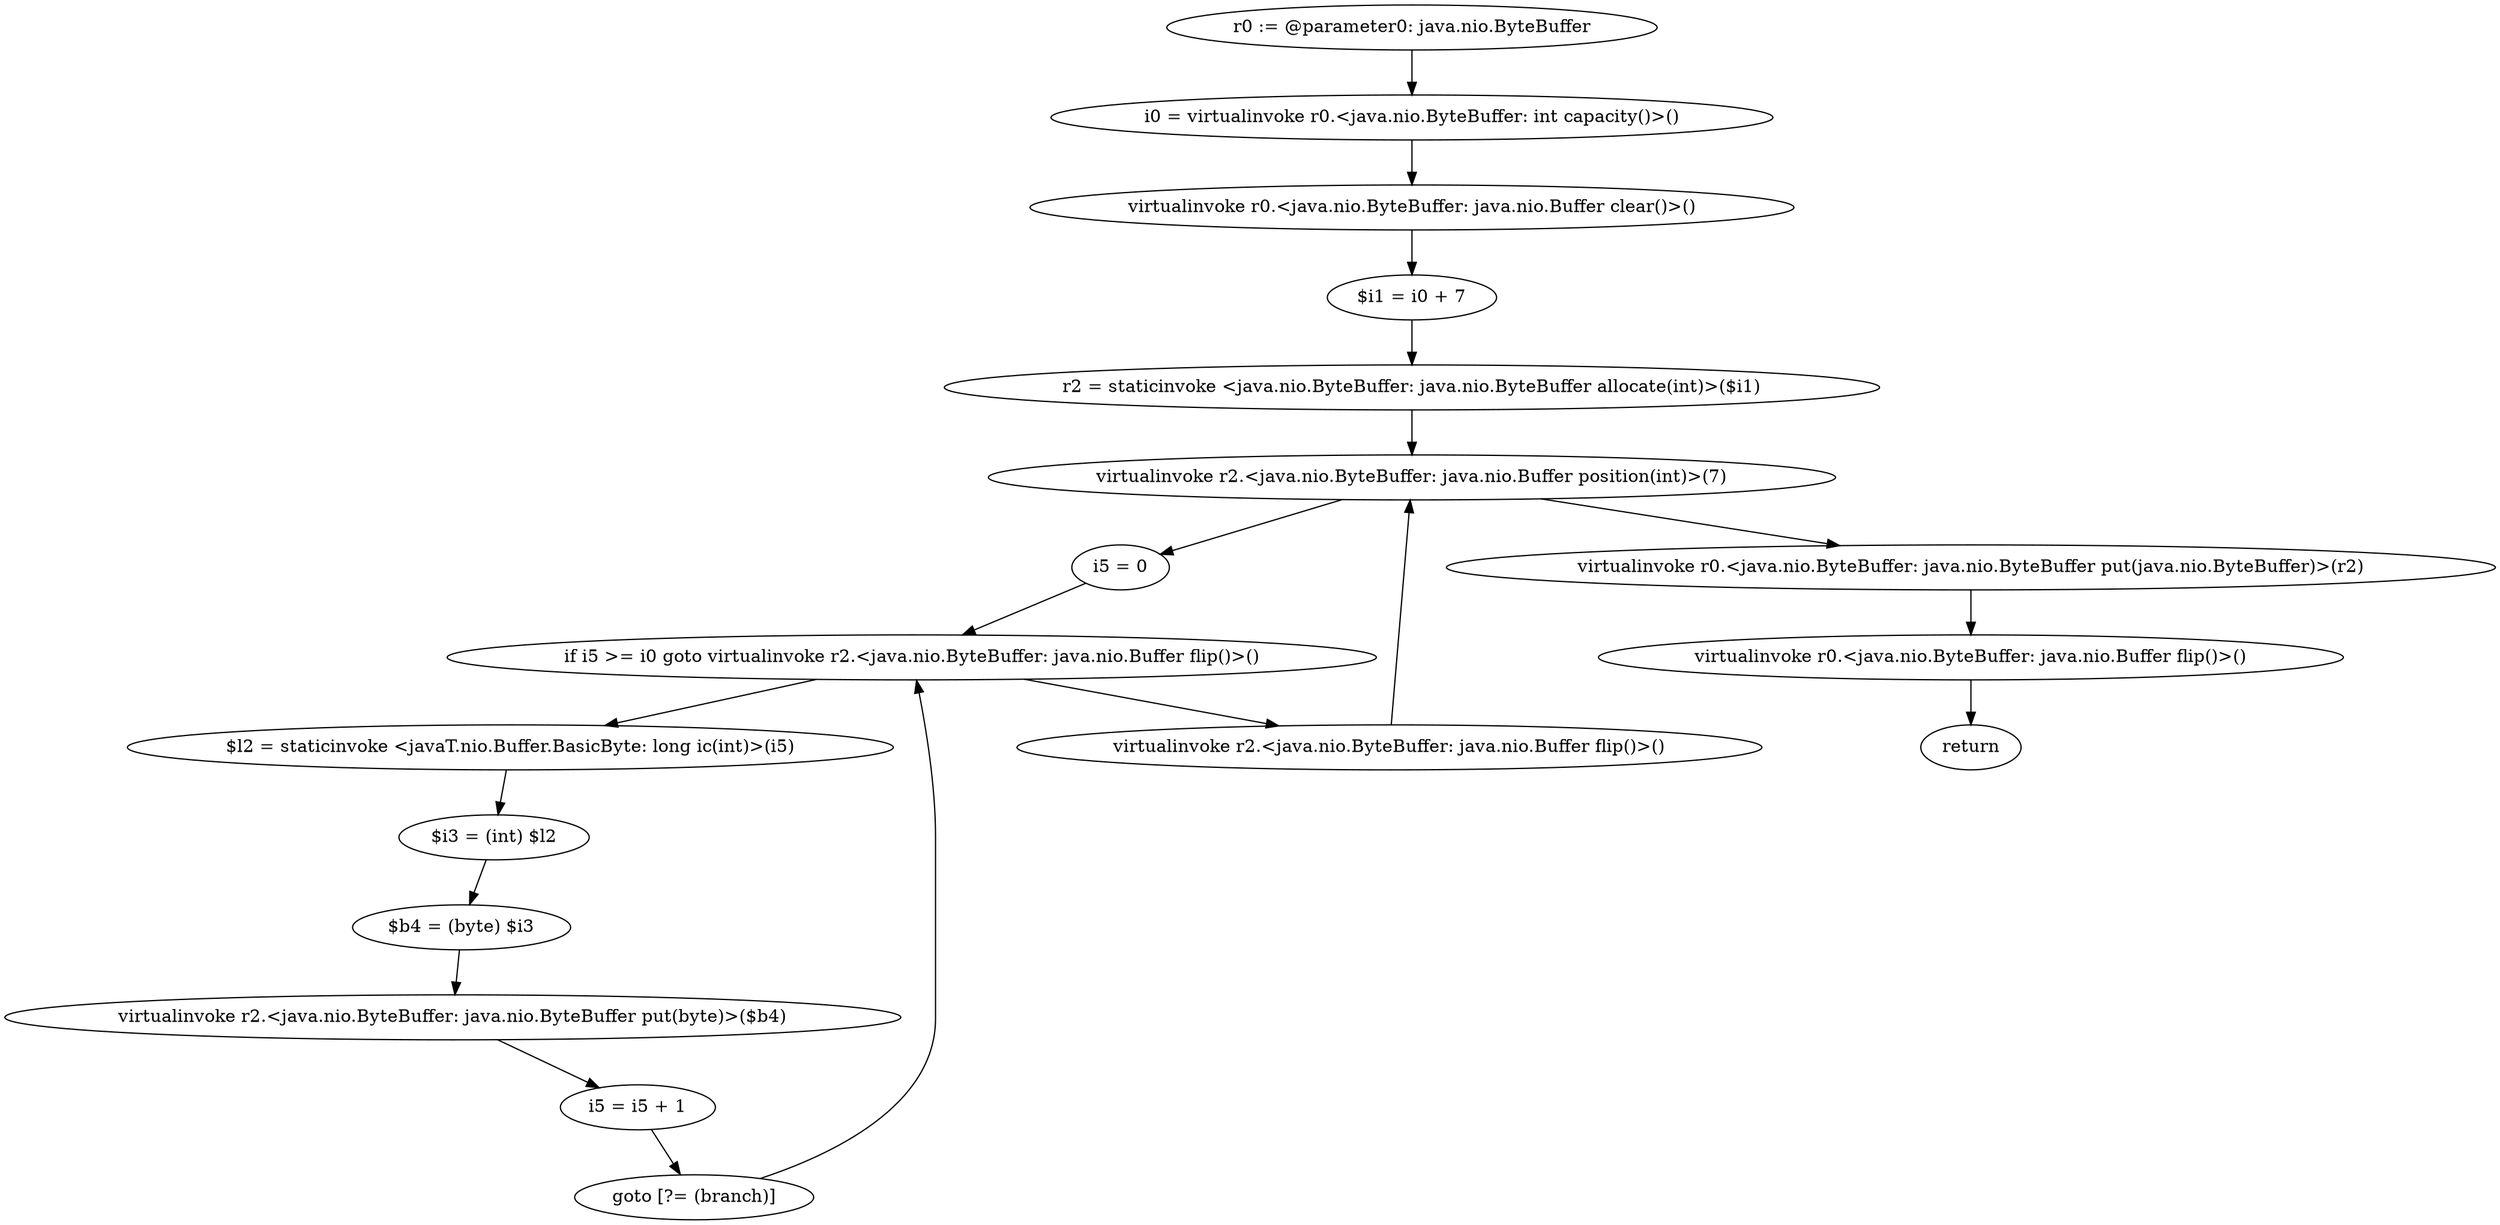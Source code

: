 digraph "unitGraph" {
    "r0 := @parameter0: java.nio.ByteBuffer"
    "i0 = virtualinvoke r0.<java.nio.ByteBuffer: int capacity()>()"
    "virtualinvoke r0.<java.nio.ByteBuffer: java.nio.Buffer clear()>()"
    "$i1 = i0 + 7"
    "r2 = staticinvoke <java.nio.ByteBuffer: java.nio.ByteBuffer allocate(int)>($i1)"
    "virtualinvoke r2.<java.nio.ByteBuffer: java.nio.Buffer position(int)>(7)"
    "i5 = 0"
    "if i5 >= i0 goto virtualinvoke r2.<java.nio.ByteBuffer: java.nio.Buffer flip()>()"
    "$l2 = staticinvoke <javaT.nio.Buffer.BasicByte: long ic(int)>(i5)"
    "$i3 = (int) $l2"
    "$b4 = (byte) $i3"
    "virtualinvoke r2.<java.nio.ByteBuffer: java.nio.ByteBuffer put(byte)>($b4)"
    "i5 = i5 + 1"
    "goto [?= (branch)]"
    "virtualinvoke r2.<java.nio.ByteBuffer: java.nio.Buffer flip()>()"
    "virtualinvoke r0.<java.nio.ByteBuffer: java.nio.ByteBuffer put(java.nio.ByteBuffer)>(r2)"
    "virtualinvoke r0.<java.nio.ByteBuffer: java.nio.Buffer flip()>()"
    "return"
    "r0 := @parameter0: java.nio.ByteBuffer"->"i0 = virtualinvoke r0.<java.nio.ByteBuffer: int capacity()>()";
    "i0 = virtualinvoke r0.<java.nio.ByteBuffer: int capacity()>()"->"virtualinvoke r0.<java.nio.ByteBuffer: java.nio.Buffer clear()>()";
    "virtualinvoke r0.<java.nio.ByteBuffer: java.nio.Buffer clear()>()"->"$i1 = i0 + 7";
    "$i1 = i0 + 7"->"r2 = staticinvoke <java.nio.ByteBuffer: java.nio.ByteBuffer allocate(int)>($i1)";
    "r2 = staticinvoke <java.nio.ByteBuffer: java.nio.ByteBuffer allocate(int)>($i1)"->"virtualinvoke r2.<java.nio.ByteBuffer: java.nio.Buffer position(int)>(7)";
    "virtualinvoke r2.<java.nio.ByteBuffer: java.nio.Buffer position(int)>(7)"->"i5 = 0";
    "i5 = 0"->"if i5 >= i0 goto virtualinvoke r2.<java.nio.ByteBuffer: java.nio.Buffer flip()>()";
    "if i5 >= i0 goto virtualinvoke r2.<java.nio.ByteBuffer: java.nio.Buffer flip()>()"->"$l2 = staticinvoke <javaT.nio.Buffer.BasicByte: long ic(int)>(i5)";
    "if i5 >= i0 goto virtualinvoke r2.<java.nio.ByteBuffer: java.nio.Buffer flip()>()"->"virtualinvoke r2.<java.nio.ByteBuffer: java.nio.Buffer flip()>()";
    "$l2 = staticinvoke <javaT.nio.Buffer.BasicByte: long ic(int)>(i5)"->"$i3 = (int) $l2";
    "$i3 = (int) $l2"->"$b4 = (byte) $i3";
    "$b4 = (byte) $i3"->"virtualinvoke r2.<java.nio.ByteBuffer: java.nio.ByteBuffer put(byte)>($b4)";
    "virtualinvoke r2.<java.nio.ByteBuffer: java.nio.ByteBuffer put(byte)>($b4)"->"i5 = i5 + 1";
    "i5 = i5 + 1"->"goto [?= (branch)]";
    "goto [?= (branch)]"->"if i5 >= i0 goto virtualinvoke r2.<java.nio.ByteBuffer: java.nio.Buffer flip()>()";
    "virtualinvoke r2.<java.nio.ByteBuffer: java.nio.Buffer flip()>()"->"virtualinvoke r2.<java.nio.ByteBuffer: java.nio.Buffer position(int)>(7)";
    "virtualinvoke r2.<java.nio.ByteBuffer: java.nio.Buffer position(int)>(7)"->"virtualinvoke r0.<java.nio.ByteBuffer: java.nio.ByteBuffer put(java.nio.ByteBuffer)>(r2)";
    "virtualinvoke r0.<java.nio.ByteBuffer: java.nio.ByteBuffer put(java.nio.ByteBuffer)>(r2)"->"virtualinvoke r0.<java.nio.ByteBuffer: java.nio.Buffer flip()>()";
    "virtualinvoke r0.<java.nio.ByteBuffer: java.nio.Buffer flip()>()"->"return";
}
